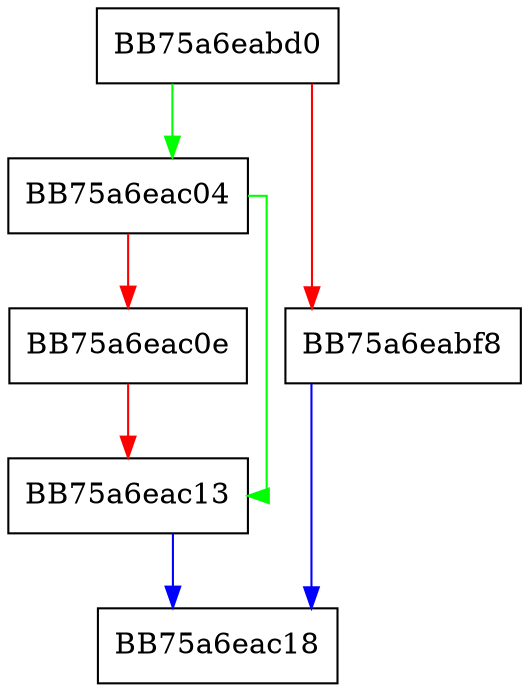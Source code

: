 digraph GetArScanResultsByModule {
  node [shape="box"];
  graph [splines=ortho];
  BB75a6eabd0 -> BB75a6eac04 [color="green"];
  BB75a6eabd0 -> BB75a6eabf8 [color="red"];
  BB75a6eabf8 -> BB75a6eac18 [color="blue"];
  BB75a6eac04 -> BB75a6eac13 [color="green"];
  BB75a6eac04 -> BB75a6eac0e [color="red"];
  BB75a6eac0e -> BB75a6eac13 [color="red"];
  BB75a6eac13 -> BB75a6eac18 [color="blue"];
}